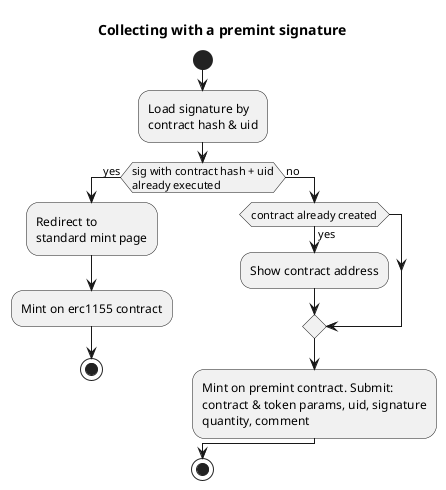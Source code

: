 @startuml

title Collecting with a premint signature

start

:Load signature by\ncontract hash & uid;
if (sig with contract hash + uid\nalready executed) then (yes)
  :Redirect to\nstandard mint page;
  :Mint on erc1155 contract;
  stop
else (no)
  if (contract already created) then (yes)
    :Show contract address;
  endif
  :Mint on premint contract. Submit:\ncontract & token params, uid, signature\nquantity, comment;
endif
stop

@enduml
